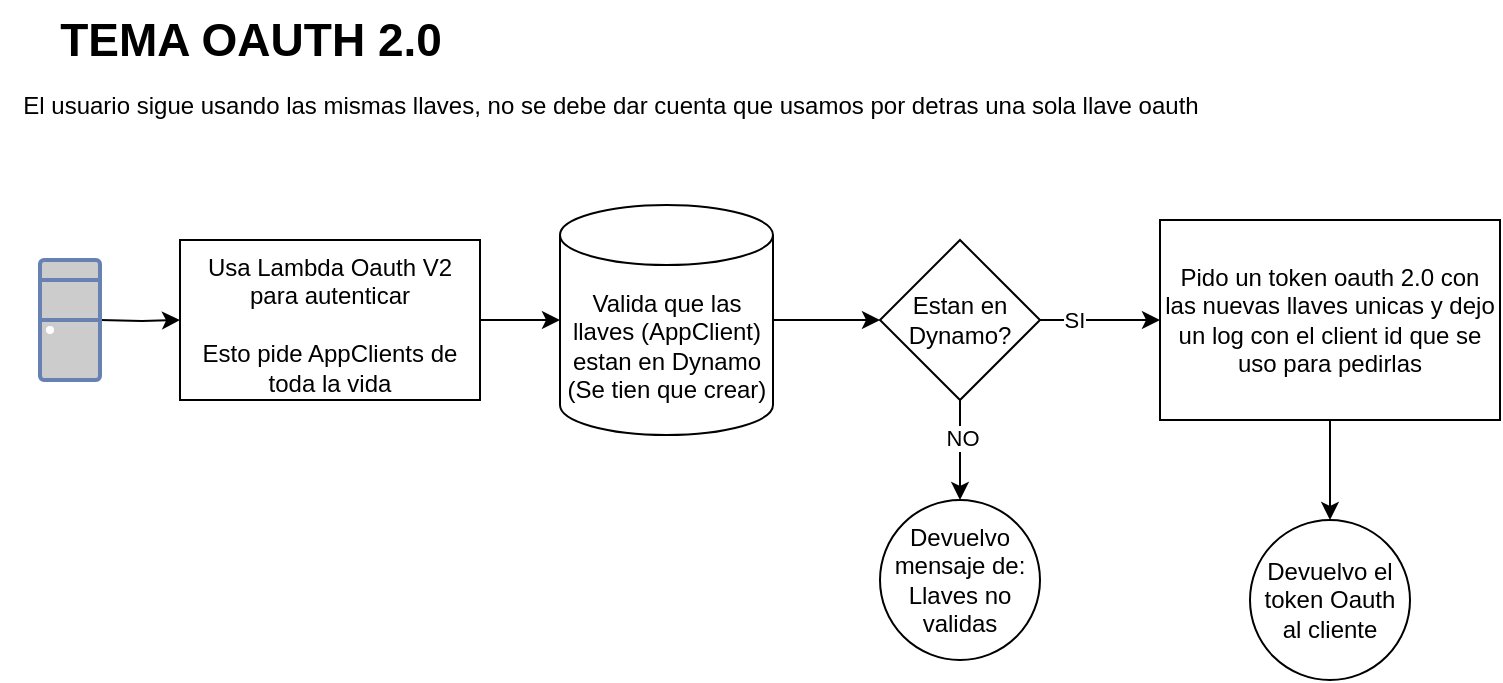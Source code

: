 <mxfile version="26.0.6">
  <diagram name="Página-1" id="aNexHRQCDJgL8-BT2yOk">
    <mxGraphModel dx="1380" dy="747" grid="1" gridSize="10" guides="1" tooltips="1" connect="1" arrows="1" fold="1" page="1" pageScale="1" pageWidth="827" pageHeight="1169" math="0" shadow="0">
      <root>
        <mxCell id="0" />
        <mxCell id="1" parent="0" />
        <mxCell id="YvlV-su3k5nC9QYOt2Fn-5" value="" style="edgeStyle=orthogonalEdgeStyle;rounded=0;orthogonalLoop=1;jettySize=auto;html=1;" edge="1" parent="1" target="YvlV-su3k5nC9QYOt2Fn-4">
          <mxGeometry relative="1" as="geometry">
            <mxPoint x="120" y="260" as="sourcePoint" />
          </mxGeometry>
        </mxCell>
        <mxCell id="YvlV-su3k5nC9QYOt2Fn-7" style="edgeStyle=orthogonalEdgeStyle;rounded=0;orthogonalLoop=1;jettySize=auto;html=1;" edge="1" parent="1" source="YvlV-su3k5nC9QYOt2Fn-4" target="YvlV-su3k5nC9QYOt2Fn-6">
          <mxGeometry relative="1" as="geometry" />
        </mxCell>
        <mxCell id="YvlV-su3k5nC9QYOt2Fn-4" value="Usa Lambda Oauth V2&lt;div&gt;para autenticar&lt;br&gt;&lt;br&gt;Esto pide AppClients de toda la vida&lt;/div&gt;" style="whiteSpace=wrap;html=1;verticalAlign=top;" vertex="1" parent="1">
          <mxGeometry x="160" y="220" width="150" height="80" as="geometry" />
        </mxCell>
        <mxCell id="YvlV-su3k5nC9QYOt2Fn-9" value="" style="edgeStyle=orthogonalEdgeStyle;rounded=0;orthogonalLoop=1;jettySize=auto;html=1;" edge="1" parent="1" source="YvlV-su3k5nC9QYOt2Fn-6" target="YvlV-su3k5nC9QYOt2Fn-8">
          <mxGeometry relative="1" as="geometry" />
        </mxCell>
        <mxCell id="YvlV-su3k5nC9QYOt2Fn-6" value="Valida que las llaves (AppClient) estan en Dynamo (Se tien que crear)" style="shape=cylinder3;whiteSpace=wrap;html=1;boundedLbl=1;backgroundOutline=1;size=15;" vertex="1" parent="1">
          <mxGeometry x="350" y="202.5" width="106.5" height="115" as="geometry" />
        </mxCell>
        <mxCell id="YvlV-su3k5nC9QYOt2Fn-15" value="" style="edgeStyle=orthogonalEdgeStyle;rounded=0;orthogonalLoop=1;jettySize=auto;html=1;" edge="1" parent="1" source="YvlV-su3k5nC9QYOt2Fn-8" target="YvlV-su3k5nC9QYOt2Fn-14">
          <mxGeometry relative="1" as="geometry" />
        </mxCell>
        <mxCell id="YvlV-su3k5nC9QYOt2Fn-16" value="SI" style="edgeLabel;html=1;align=center;verticalAlign=middle;resizable=0;points=[];" vertex="1" connectable="0" parent="YvlV-su3k5nC9QYOt2Fn-15">
          <mxGeometry x="-0.433" relative="1" as="geometry">
            <mxPoint as="offset" />
          </mxGeometry>
        </mxCell>
        <mxCell id="YvlV-su3k5nC9QYOt2Fn-18" value="" style="edgeStyle=orthogonalEdgeStyle;rounded=0;orthogonalLoop=1;jettySize=auto;html=1;" edge="1" parent="1" source="YvlV-su3k5nC9QYOt2Fn-8">
          <mxGeometry relative="1" as="geometry">
            <mxPoint x="550" y="350" as="targetPoint" />
          </mxGeometry>
        </mxCell>
        <mxCell id="YvlV-su3k5nC9QYOt2Fn-19" value="NO" style="edgeLabel;html=1;align=center;verticalAlign=middle;resizable=0;points=[];" vertex="1" connectable="0" parent="YvlV-su3k5nC9QYOt2Fn-18">
          <mxGeometry x="-0.244" y="1" relative="1" as="geometry">
            <mxPoint as="offset" />
          </mxGeometry>
        </mxCell>
        <mxCell id="YvlV-su3k5nC9QYOt2Fn-8" value="Estan en Dynamo?" style="rhombus;whiteSpace=wrap;html=1;" vertex="1" parent="1">
          <mxGeometry x="510" y="220" width="80" height="80" as="geometry" />
        </mxCell>
        <mxCell id="YvlV-su3k5nC9QYOt2Fn-10" value="TEMA OAUTH 2.0" style="text;html=1;align=center;verticalAlign=middle;resizable=0;points=[];autosize=1;strokeColor=none;fillColor=none;fontStyle=1;fontSize=23;" vertex="1" parent="1">
          <mxGeometry x="90" y="100" width="210" height="40" as="geometry" />
        </mxCell>
        <mxCell id="YvlV-su3k5nC9QYOt2Fn-12" value="" style="fontColor=#0066CC;verticalAlign=top;verticalLabelPosition=bottom;labelPosition=center;align=center;html=1;outlineConnect=0;fillColor=#CCCCCC;strokeColor=#6881B3;gradientColor=none;gradientDirection=north;strokeWidth=2;shape=mxgraph.networks.desktop_pc;" vertex="1" parent="1">
          <mxGeometry x="90" y="230" width="30" height="60" as="geometry" />
        </mxCell>
        <mxCell id="YvlV-su3k5nC9QYOt2Fn-13" value="El usuario sigue usando las mismas llaves, no se debe dar cuenta que usamos por detras una sola llave oauth&lt;div&gt;&lt;br&gt;&lt;/div&gt;" style="text;html=1;align=center;verticalAlign=middle;resizable=0;points=[];autosize=1;strokeColor=none;fillColor=none;" vertex="1" parent="1">
          <mxGeometry x="70" y="140" width="610" height="40" as="geometry" />
        </mxCell>
        <mxCell id="YvlV-su3k5nC9QYOt2Fn-22" value="" style="edgeStyle=orthogonalEdgeStyle;rounded=0;orthogonalLoop=1;jettySize=auto;html=1;" edge="1" parent="1" source="YvlV-su3k5nC9QYOt2Fn-14" target="YvlV-su3k5nC9QYOt2Fn-21">
          <mxGeometry relative="1" as="geometry" />
        </mxCell>
        <mxCell id="YvlV-su3k5nC9QYOt2Fn-14" value="Pido un token oauth 2.0 con las nuevas llaves unicas y dejo un log con el client id que se uso para pedirlas" style="whiteSpace=wrap;html=1;" vertex="1" parent="1">
          <mxGeometry x="650" y="210" width="170" height="100" as="geometry" />
        </mxCell>
        <mxCell id="YvlV-su3k5nC9QYOt2Fn-20" value="Devuelvo mensaje de: Llaves no validas" style="ellipse;whiteSpace=wrap;html=1;aspect=fixed;" vertex="1" parent="1">
          <mxGeometry x="510" y="350" width="80" height="80" as="geometry" />
        </mxCell>
        <mxCell id="YvlV-su3k5nC9QYOt2Fn-21" value="Devuelvo el token Oauth al cliente" style="ellipse;whiteSpace=wrap;html=1;" vertex="1" parent="1">
          <mxGeometry x="695" y="360" width="80" height="80" as="geometry" />
        </mxCell>
      </root>
    </mxGraphModel>
  </diagram>
</mxfile>
